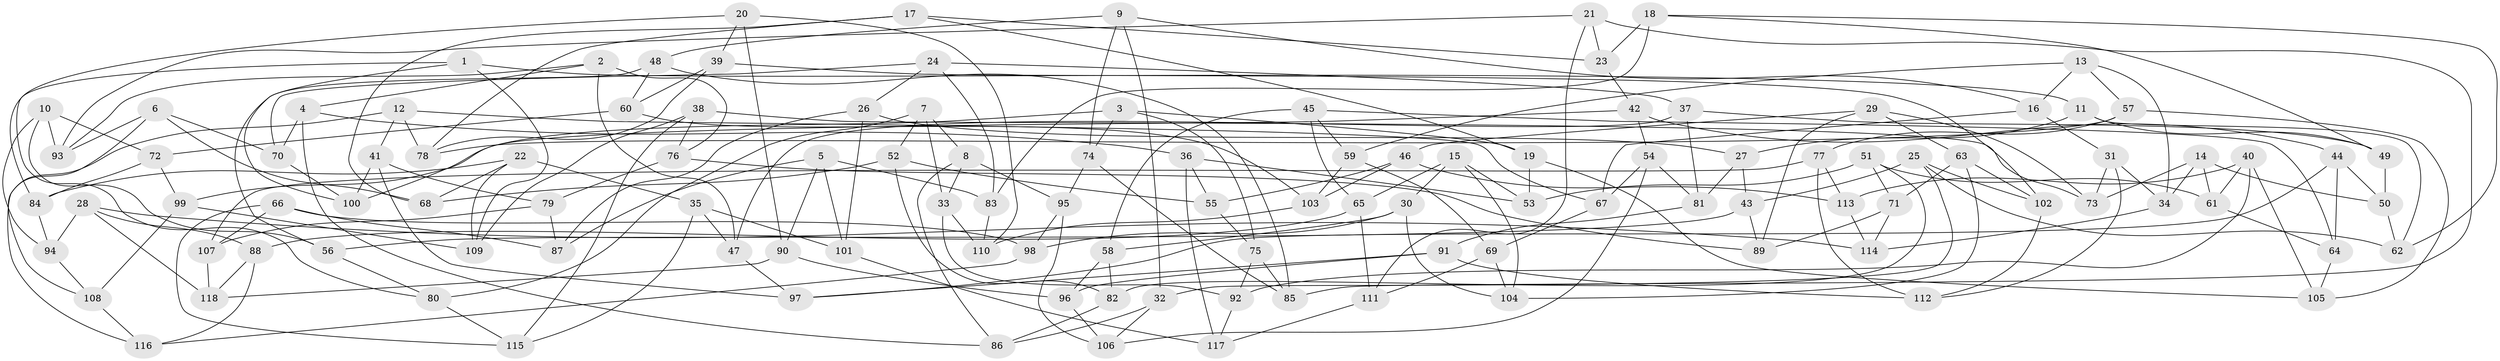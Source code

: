 // coarse degree distribution, {4: 0.40540540540540543, 6: 0.5135135135135135, 5: 0.08108108108108109}
// Generated by graph-tools (version 1.1) at 2025/24/03/03/25 07:24:27]
// undirected, 118 vertices, 236 edges
graph export_dot {
graph [start="1"]
  node [color=gray90,style=filled];
  1;
  2;
  3;
  4;
  5;
  6;
  7;
  8;
  9;
  10;
  11;
  12;
  13;
  14;
  15;
  16;
  17;
  18;
  19;
  20;
  21;
  22;
  23;
  24;
  25;
  26;
  27;
  28;
  29;
  30;
  31;
  32;
  33;
  34;
  35;
  36;
  37;
  38;
  39;
  40;
  41;
  42;
  43;
  44;
  45;
  46;
  47;
  48;
  49;
  50;
  51;
  52;
  53;
  54;
  55;
  56;
  57;
  58;
  59;
  60;
  61;
  62;
  63;
  64;
  65;
  66;
  67;
  68;
  69;
  70;
  71;
  72;
  73;
  74;
  75;
  76;
  77;
  78;
  79;
  80;
  81;
  82;
  83;
  84;
  85;
  86;
  87;
  88;
  89;
  90;
  91;
  92;
  93;
  94;
  95;
  96;
  97;
  98;
  99;
  100;
  101;
  102;
  103;
  104;
  105;
  106;
  107;
  108;
  109;
  110;
  111;
  112;
  113;
  114;
  115;
  116;
  117;
  118;
  1 -- 11;
  1 -- 109;
  1 -- 84;
  1 -- 100;
  2 -- 4;
  2 -- 47;
  2 -- 93;
  2 -- 76;
  3 -- 19;
  3 -- 75;
  3 -- 74;
  3 -- 100;
  4 -- 36;
  4 -- 86;
  4 -- 70;
  5 -- 101;
  5 -- 87;
  5 -- 90;
  5 -- 83;
  6 -- 70;
  6 -- 68;
  6 -- 108;
  6 -- 93;
  7 -- 8;
  7 -- 33;
  7 -- 52;
  7 -- 80;
  8 -- 33;
  8 -- 86;
  8 -- 95;
  9 -- 16;
  9 -- 32;
  9 -- 48;
  9 -- 74;
  10 -- 93;
  10 -- 94;
  10 -- 56;
  10 -- 72;
  11 -- 62;
  11 -- 27;
  11 -- 49;
  12 -- 116;
  12 -- 67;
  12 -- 78;
  12 -- 41;
  13 -- 34;
  13 -- 16;
  13 -- 59;
  13 -- 57;
  14 -- 61;
  14 -- 73;
  14 -- 34;
  14 -- 50;
  15 -- 53;
  15 -- 30;
  15 -- 104;
  15 -- 65;
  16 -- 31;
  16 -- 67;
  17 -- 68;
  17 -- 78;
  17 -- 23;
  17 -- 19;
  18 -- 62;
  18 -- 49;
  18 -- 23;
  18 -- 83;
  19 -- 105;
  19 -- 53;
  20 -- 39;
  20 -- 90;
  20 -- 110;
  20 -- 80;
  21 -- 85;
  21 -- 23;
  21 -- 93;
  21 -- 111;
  22 -- 84;
  22 -- 109;
  22 -- 68;
  22 -- 35;
  23 -- 42;
  24 -- 83;
  24 -- 70;
  24 -- 26;
  24 -- 37;
  25 -- 32;
  25 -- 43;
  25 -- 102;
  25 -- 62;
  26 -- 27;
  26 -- 87;
  26 -- 101;
  27 -- 81;
  27 -- 43;
  28 -- 94;
  28 -- 88;
  28 -- 118;
  28 -- 114;
  29 -- 46;
  29 -- 73;
  29 -- 89;
  29 -- 63;
  30 -- 98;
  30 -- 104;
  30 -- 58;
  31 -- 73;
  31 -- 112;
  31 -- 34;
  32 -- 86;
  32 -- 106;
  33 -- 110;
  33 -- 92;
  34 -- 114;
  35 -- 47;
  35 -- 115;
  35 -- 101;
  36 -- 55;
  36 -- 117;
  36 -- 53;
  37 -- 49;
  37 -- 81;
  37 -- 47;
  38 -- 109;
  38 -- 76;
  38 -- 115;
  38 -- 73;
  39 -- 60;
  39 -- 78;
  39 -- 102;
  40 -- 92;
  40 -- 113;
  40 -- 61;
  40 -- 105;
  41 -- 97;
  41 -- 100;
  41 -- 79;
  42 -- 54;
  42 -- 99;
  42 -- 44;
  43 -- 89;
  43 -- 56;
  44 -- 97;
  44 -- 64;
  44 -- 50;
  45 -- 64;
  45 -- 58;
  45 -- 59;
  45 -- 65;
  46 -- 113;
  46 -- 55;
  46 -- 103;
  47 -- 97;
  48 -- 85;
  48 -- 60;
  48 -- 56;
  49 -- 50;
  50 -- 62;
  51 -- 71;
  51 -- 61;
  51 -- 82;
  51 -- 53;
  52 -- 68;
  52 -- 55;
  52 -- 82;
  54 -- 67;
  54 -- 106;
  54 -- 81;
  55 -- 75;
  56 -- 80;
  57 -- 78;
  57 -- 105;
  57 -- 77;
  58 -- 96;
  58 -- 82;
  59 -- 103;
  59 -- 69;
  60 -- 72;
  60 -- 103;
  61 -- 64;
  63 -- 102;
  63 -- 104;
  63 -- 71;
  64 -- 105;
  65 -- 111;
  65 -- 88;
  66 -- 107;
  66 -- 87;
  66 -- 115;
  66 -- 98;
  67 -- 69;
  69 -- 111;
  69 -- 104;
  70 -- 100;
  71 -- 89;
  71 -- 114;
  72 -- 99;
  72 -- 84;
  74 -- 95;
  74 -- 85;
  75 -- 85;
  75 -- 92;
  76 -- 79;
  76 -- 89;
  77 -- 107;
  77 -- 112;
  77 -- 113;
  79 -- 87;
  79 -- 107;
  80 -- 115;
  81 -- 91;
  82 -- 86;
  83 -- 110;
  84 -- 94;
  88 -- 118;
  88 -- 116;
  90 -- 118;
  90 -- 96;
  91 -- 96;
  91 -- 112;
  91 -- 97;
  92 -- 117;
  94 -- 108;
  95 -- 106;
  95 -- 98;
  96 -- 106;
  98 -- 116;
  99 -- 109;
  99 -- 108;
  101 -- 117;
  102 -- 112;
  103 -- 110;
  107 -- 118;
  108 -- 116;
  111 -- 117;
  113 -- 114;
}
